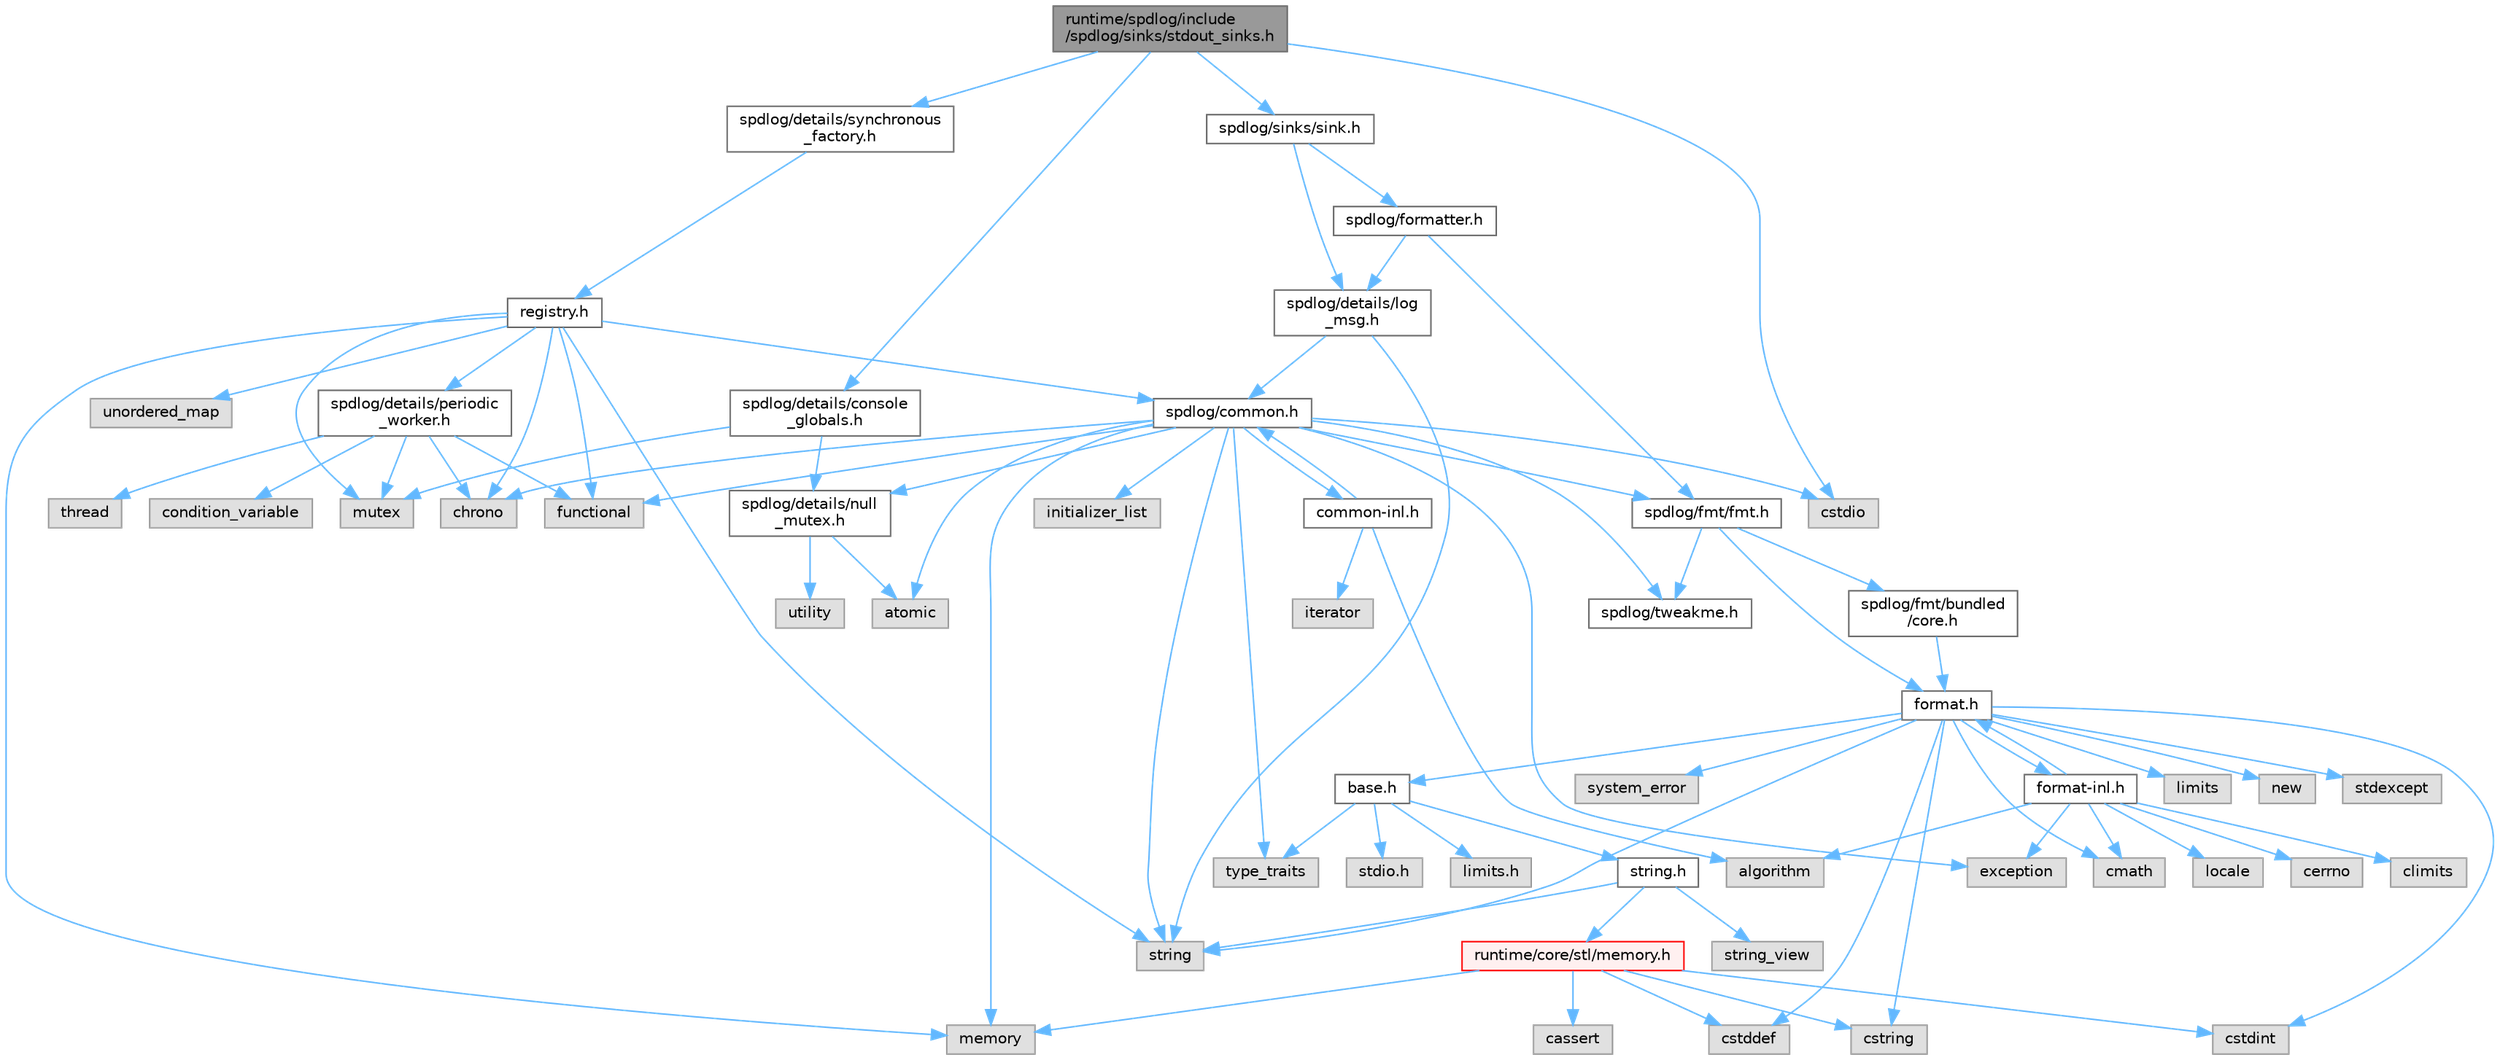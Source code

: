 digraph "runtime/spdlog/include/spdlog/sinks/stdout_sinks.h"
{
 // LATEX_PDF_SIZE
  bgcolor="transparent";
  edge [fontname=Helvetica,fontsize=10,labelfontname=Helvetica,labelfontsize=10];
  node [fontname=Helvetica,fontsize=10,shape=box,height=0.2,width=0.4];
  Node1 [id="Node000001",label="runtime/spdlog/include\l/spdlog/sinks/stdout_sinks.h",height=0.2,width=0.4,color="gray40", fillcolor="grey60", style="filled", fontcolor="black",tooltip=" "];
  Node1 -> Node2 [id="edge1_Node000001_Node000002",color="steelblue1",style="solid",tooltip=" "];
  Node2 [id="Node000002",label="cstdio",height=0.2,width=0.4,color="grey60", fillcolor="#E0E0E0", style="filled",tooltip=" "];
  Node1 -> Node3 [id="edge2_Node000001_Node000003",color="steelblue1",style="solid",tooltip=" "];
  Node3 [id="Node000003",label="spdlog/details/console\l_globals.h",height=0.2,width=0.4,color="grey40", fillcolor="white", style="filled",URL="$console__globals_8h.html",tooltip=" "];
  Node3 -> Node4 [id="edge3_Node000003_Node000004",color="steelblue1",style="solid",tooltip=" "];
  Node4 [id="Node000004",label="mutex",height=0.2,width=0.4,color="grey60", fillcolor="#E0E0E0", style="filled",tooltip=" "];
  Node3 -> Node5 [id="edge4_Node000003_Node000005",color="steelblue1",style="solid",tooltip=" "];
  Node5 [id="Node000005",label="spdlog/details/null\l_mutex.h",height=0.2,width=0.4,color="grey40", fillcolor="white", style="filled",URL="$null__mutex_8h.html",tooltip=" "];
  Node5 -> Node6 [id="edge5_Node000005_Node000006",color="steelblue1",style="solid",tooltip=" "];
  Node6 [id="Node000006",label="atomic",height=0.2,width=0.4,color="grey60", fillcolor="#E0E0E0", style="filled",tooltip=" "];
  Node5 -> Node7 [id="edge6_Node000005_Node000007",color="steelblue1",style="solid",tooltip=" "];
  Node7 [id="Node000007",label="utility",height=0.2,width=0.4,color="grey60", fillcolor="#E0E0E0", style="filled",tooltip=" "];
  Node1 -> Node8 [id="edge7_Node000001_Node000008",color="steelblue1",style="solid",tooltip=" "];
  Node8 [id="Node000008",label="spdlog/details/synchronous\l_factory.h",height=0.2,width=0.4,color="grey40", fillcolor="white", style="filled",URL="$synchronous__factory_8h.html",tooltip=" "];
  Node8 -> Node9 [id="edge8_Node000008_Node000009",color="steelblue1",style="solid",tooltip=" "];
  Node9 [id="Node000009",label="registry.h",height=0.2,width=0.4,color="grey40", fillcolor="white", style="filled",URL="$registry_8h.html",tooltip=" "];
  Node9 -> Node10 [id="edge9_Node000009_Node000010",color="steelblue1",style="solid",tooltip=" "];
  Node10 [id="Node000010",label="spdlog/common.h",height=0.2,width=0.4,color="grey40", fillcolor="white", style="filled",URL="$common_8h.html",tooltip=" "];
  Node10 -> Node5 [id="edge10_Node000010_Node000005",color="steelblue1",style="solid",tooltip=" "];
  Node10 -> Node11 [id="edge11_Node000010_Node000011",color="steelblue1",style="solid",tooltip=" "];
  Node11 [id="Node000011",label="spdlog/tweakme.h",height=0.2,width=0.4,color="grey40", fillcolor="white", style="filled",URL="$tweakme_8h.html",tooltip=" "];
  Node10 -> Node6 [id="edge12_Node000010_Node000006",color="steelblue1",style="solid",tooltip=" "];
  Node10 -> Node12 [id="edge13_Node000010_Node000012",color="steelblue1",style="solid",tooltip=" "];
  Node12 [id="Node000012",label="chrono",height=0.2,width=0.4,color="grey60", fillcolor="#E0E0E0", style="filled",tooltip=" "];
  Node10 -> Node2 [id="edge14_Node000010_Node000002",color="steelblue1",style="solid",tooltip=" "];
  Node10 -> Node13 [id="edge15_Node000010_Node000013",color="steelblue1",style="solid",tooltip=" "];
  Node13 [id="Node000013",label="exception",height=0.2,width=0.4,color="grey60", fillcolor="#E0E0E0", style="filled",tooltip=" "];
  Node10 -> Node14 [id="edge16_Node000010_Node000014",color="steelblue1",style="solid",tooltip=" "];
  Node14 [id="Node000014",label="functional",height=0.2,width=0.4,color="grey60", fillcolor="#E0E0E0", style="filled",tooltip=" "];
  Node10 -> Node15 [id="edge17_Node000010_Node000015",color="steelblue1",style="solid",tooltip=" "];
  Node15 [id="Node000015",label="initializer_list",height=0.2,width=0.4,color="grey60", fillcolor="#E0E0E0", style="filled",tooltip=" "];
  Node10 -> Node16 [id="edge18_Node000010_Node000016",color="steelblue1",style="solid",tooltip=" "];
  Node16 [id="Node000016",label="memory",height=0.2,width=0.4,color="grey60", fillcolor="#E0E0E0", style="filled",tooltip=" "];
  Node10 -> Node17 [id="edge19_Node000010_Node000017",color="steelblue1",style="solid",tooltip=" "];
  Node17 [id="Node000017",label="string",height=0.2,width=0.4,color="grey60", fillcolor="#E0E0E0", style="filled",tooltip=" "];
  Node10 -> Node18 [id="edge20_Node000010_Node000018",color="steelblue1",style="solid",tooltip=" "];
  Node18 [id="Node000018",label="type_traits",height=0.2,width=0.4,color="grey60", fillcolor="#E0E0E0", style="filled",tooltip=" "];
  Node10 -> Node19 [id="edge21_Node000010_Node000019",color="steelblue1",style="solid",tooltip=" "];
  Node19 [id="Node000019",label="spdlog/fmt/fmt.h",height=0.2,width=0.4,color="grey40", fillcolor="white", style="filled",URL="$fmt_8h.html",tooltip=" "];
  Node19 -> Node11 [id="edge22_Node000019_Node000011",color="steelblue1",style="solid",tooltip=" "];
  Node19 -> Node20 [id="edge23_Node000019_Node000020",color="steelblue1",style="solid",tooltip=" "];
  Node20 [id="Node000020",label="spdlog/fmt/bundled\l/core.h",height=0.2,width=0.4,color="grey40", fillcolor="white", style="filled",URL="$core_8h.html",tooltip=" "];
  Node20 -> Node21 [id="edge24_Node000020_Node000021",color="steelblue1",style="solid",tooltip=" "];
  Node21 [id="Node000021",label="format.h",height=0.2,width=0.4,color="grey40", fillcolor="white", style="filled",URL="$spdlog_2include_2spdlog_2fmt_2bundled_2format_8h.html",tooltip=" "];
  Node21 -> Node22 [id="edge25_Node000021_Node000022",color="steelblue1",style="solid",tooltip=" "];
  Node22 [id="Node000022",label="base.h",height=0.2,width=0.4,color="grey40", fillcolor="white", style="filled",URL="$base_8h.html",tooltip=" "];
  Node22 -> Node23 [id="edge26_Node000022_Node000023",color="steelblue1",style="solid",tooltip=" "];
  Node23 [id="Node000023",label="limits.h",height=0.2,width=0.4,color="grey60", fillcolor="#E0E0E0", style="filled",tooltip=" "];
  Node22 -> Node24 [id="edge27_Node000022_Node000024",color="steelblue1",style="solid",tooltip=" "];
  Node24 [id="Node000024",label="stdio.h",height=0.2,width=0.4,color="grey60", fillcolor="#E0E0E0", style="filled",tooltip=" "];
  Node22 -> Node25 [id="edge28_Node000022_Node000025",color="steelblue1",style="solid",tooltip=" "];
  Node25 [id="Node000025",label="string.h",height=0.2,width=0.4,color="grey40", fillcolor="white", style="filled",URL="$string_8h.html",tooltip=" "];
  Node25 -> Node17 [id="edge29_Node000025_Node000017",color="steelblue1",style="solid",tooltip=" "];
  Node25 -> Node26 [id="edge30_Node000025_Node000026",color="steelblue1",style="solid",tooltip=" "];
  Node26 [id="Node000026",label="string_view",height=0.2,width=0.4,color="grey60", fillcolor="#E0E0E0", style="filled",tooltip=" "];
  Node25 -> Node27 [id="edge31_Node000025_Node000027",color="steelblue1",style="solid",tooltip=" "];
  Node27 [id="Node000027",label="runtime/core/stl/memory.h",height=0.2,width=0.4,color="red", fillcolor="#FFF0F0", style="filled",URL="$core_2stl_2memory_8h.html",tooltip=" "];
  Node27 -> Node28 [id="edge32_Node000027_Node000028",color="steelblue1",style="solid",tooltip=" "];
  Node28 [id="Node000028",label="cstddef",height=0.2,width=0.4,color="grey60", fillcolor="#E0E0E0", style="filled",tooltip=" "];
  Node27 -> Node29 [id="edge33_Node000027_Node000029",color="steelblue1",style="solid",tooltip=" "];
  Node29 [id="Node000029",label="cstdint",height=0.2,width=0.4,color="grey60", fillcolor="#E0E0E0", style="filled",tooltip=" "];
  Node27 -> Node30 [id="edge34_Node000027_Node000030",color="steelblue1",style="solid",tooltip=" "];
  Node30 [id="Node000030",label="cassert",height=0.2,width=0.4,color="grey60", fillcolor="#E0E0E0", style="filled",tooltip=" "];
  Node27 -> Node16 [id="edge35_Node000027_Node000016",color="steelblue1",style="solid",tooltip=" "];
  Node27 -> Node31 [id="edge36_Node000027_Node000031",color="steelblue1",style="solid",tooltip=" "];
  Node31 [id="Node000031",label="cstring",height=0.2,width=0.4,color="grey60", fillcolor="#E0E0E0", style="filled",tooltip=" "];
  Node22 -> Node18 [id="edge37_Node000022_Node000018",color="steelblue1",style="solid",tooltip=" "];
  Node21 -> Node169 [id="edge38_Node000021_Node000169",color="steelblue1",style="solid",tooltip=" "];
  Node169 [id="Node000169",label="cmath",height=0.2,width=0.4,color="grey60", fillcolor="#E0E0E0", style="filled",tooltip=" "];
  Node21 -> Node28 [id="edge39_Node000021_Node000028",color="steelblue1",style="solid",tooltip=" "];
  Node21 -> Node29 [id="edge40_Node000021_Node000029",color="steelblue1",style="solid",tooltip=" "];
  Node21 -> Node31 [id="edge41_Node000021_Node000031",color="steelblue1",style="solid",tooltip=" "];
  Node21 -> Node170 [id="edge42_Node000021_Node000170",color="steelblue1",style="solid",tooltip=" "];
  Node170 [id="Node000170",label="limits",height=0.2,width=0.4,color="grey60", fillcolor="#E0E0E0", style="filled",tooltip=" "];
  Node21 -> Node67 [id="edge43_Node000021_Node000067",color="steelblue1",style="solid",tooltip=" "];
  Node67 [id="Node000067",label="new",height=0.2,width=0.4,color="grey60", fillcolor="#E0E0E0", style="filled",tooltip=" "];
  Node21 -> Node171 [id="edge44_Node000021_Node000171",color="steelblue1",style="solid",tooltip=" "];
  Node171 [id="Node000171",label="stdexcept",height=0.2,width=0.4,color="grey60", fillcolor="#E0E0E0", style="filled",tooltip=" "];
  Node21 -> Node17 [id="edge45_Node000021_Node000017",color="steelblue1",style="solid",tooltip=" "];
  Node21 -> Node172 [id="edge46_Node000021_Node000172",color="steelblue1",style="solid",tooltip=" "];
  Node172 [id="Node000172",label="system_error",height=0.2,width=0.4,color="grey60", fillcolor="#E0E0E0", style="filled",tooltip=" "];
  Node21 -> Node173 [id="edge47_Node000021_Node000173",color="steelblue1",style="solid",tooltip=" "];
  Node173 [id="Node000173",label="format-inl.h",height=0.2,width=0.4,color="grey40", fillcolor="white", style="filled",URL="$format-inl_8h.html",tooltip=" "];
  Node173 -> Node174 [id="edge48_Node000173_Node000174",color="steelblue1",style="solid",tooltip=" "];
  Node174 [id="Node000174",label="algorithm",height=0.2,width=0.4,color="grey60", fillcolor="#E0E0E0", style="filled",tooltip=" "];
  Node173 -> Node175 [id="edge49_Node000173_Node000175",color="steelblue1",style="solid",tooltip=" "];
  Node175 [id="Node000175",label="cerrno",height=0.2,width=0.4,color="grey60", fillcolor="#E0E0E0", style="filled",tooltip=" "];
  Node173 -> Node176 [id="edge50_Node000173_Node000176",color="steelblue1",style="solid",tooltip=" "];
  Node176 [id="Node000176",label="climits",height=0.2,width=0.4,color="grey60", fillcolor="#E0E0E0", style="filled",tooltip=" "];
  Node173 -> Node169 [id="edge51_Node000173_Node000169",color="steelblue1",style="solid",tooltip=" "];
  Node173 -> Node13 [id="edge52_Node000173_Node000013",color="steelblue1",style="solid",tooltip=" "];
  Node173 -> Node21 [id="edge53_Node000173_Node000021",color="steelblue1",style="solid",tooltip=" "];
  Node173 -> Node177 [id="edge54_Node000173_Node000177",color="steelblue1",style="solid",tooltip=" "];
  Node177 [id="Node000177",label="locale",height=0.2,width=0.4,color="grey60", fillcolor="#E0E0E0", style="filled",tooltip=" "];
  Node19 -> Node21 [id="edge55_Node000019_Node000021",color="steelblue1",style="solid",tooltip=" "];
  Node10 -> Node178 [id="edge56_Node000010_Node000178",color="steelblue1",style="solid",tooltip=" "];
  Node178 [id="Node000178",label="common-inl.h",height=0.2,width=0.4,color="grey40", fillcolor="white", style="filled",URL="$common-inl_8h.html",tooltip=" "];
  Node178 -> Node10 [id="edge57_Node000178_Node000010",color="steelblue1",style="solid",tooltip=" "];
  Node178 -> Node174 [id="edge58_Node000178_Node000174",color="steelblue1",style="solid",tooltip=" "];
  Node178 -> Node179 [id="edge59_Node000178_Node000179",color="steelblue1",style="solid",tooltip=" "];
  Node179 [id="Node000179",label="iterator",height=0.2,width=0.4,color="grey60", fillcolor="#E0E0E0", style="filled",tooltip=" "];
  Node9 -> Node180 [id="edge60_Node000009_Node000180",color="steelblue1",style="solid",tooltip=" "];
  Node180 [id="Node000180",label="spdlog/details/periodic\l_worker.h",height=0.2,width=0.4,color="grey40", fillcolor="white", style="filled",URL="$periodic__worker_8h.html",tooltip=" "];
  Node180 -> Node12 [id="edge61_Node000180_Node000012",color="steelblue1",style="solid",tooltip=" "];
  Node180 -> Node181 [id="edge62_Node000180_Node000181",color="steelblue1",style="solid",tooltip=" "];
  Node181 [id="Node000181",label="condition_variable",height=0.2,width=0.4,color="grey60", fillcolor="#E0E0E0", style="filled",tooltip=" "];
  Node180 -> Node14 [id="edge63_Node000180_Node000014",color="steelblue1",style="solid",tooltip=" "];
  Node180 -> Node4 [id="edge64_Node000180_Node000004",color="steelblue1",style="solid",tooltip=" "];
  Node180 -> Node182 [id="edge65_Node000180_Node000182",color="steelblue1",style="solid",tooltip=" "];
  Node182 [id="Node000182",label="thread",height=0.2,width=0.4,color="grey60", fillcolor="#E0E0E0", style="filled",tooltip=" "];
  Node9 -> Node12 [id="edge66_Node000009_Node000012",color="steelblue1",style="solid",tooltip=" "];
  Node9 -> Node14 [id="edge67_Node000009_Node000014",color="steelblue1",style="solid",tooltip=" "];
  Node9 -> Node16 [id="edge68_Node000009_Node000016",color="steelblue1",style="solid",tooltip=" "];
  Node9 -> Node4 [id="edge69_Node000009_Node000004",color="steelblue1",style="solid",tooltip=" "];
  Node9 -> Node17 [id="edge70_Node000009_Node000017",color="steelblue1",style="solid",tooltip=" "];
  Node9 -> Node183 [id="edge71_Node000009_Node000183",color="steelblue1",style="solid",tooltip=" "];
  Node183 [id="Node000183",label="unordered_map",height=0.2,width=0.4,color="grey60", fillcolor="#E0E0E0", style="filled",tooltip=" "];
  Node1 -> Node184 [id="edge72_Node000001_Node000184",color="steelblue1",style="solid",tooltip=" "];
  Node184 [id="Node000184",label="spdlog/sinks/sink.h",height=0.2,width=0.4,color="grey40", fillcolor="white", style="filled",URL="$sink_8h.html",tooltip=" "];
  Node184 -> Node185 [id="edge73_Node000184_Node000185",color="steelblue1",style="solid",tooltip=" "];
  Node185 [id="Node000185",label="spdlog/details/log\l_msg.h",height=0.2,width=0.4,color="grey40", fillcolor="white", style="filled",URL="$log__msg_8h.html",tooltip=" "];
  Node185 -> Node10 [id="edge74_Node000185_Node000010",color="steelblue1",style="solid",tooltip=" "];
  Node185 -> Node17 [id="edge75_Node000185_Node000017",color="steelblue1",style="solid",tooltip=" "];
  Node184 -> Node186 [id="edge76_Node000184_Node000186",color="steelblue1",style="solid",tooltip=" "];
  Node186 [id="Node000186",label="spdlog/formatter.h",height=0.2,width=0.4,color="grey40", fillcolor="white", style="filled",URL="$formatter_8h.html",tooltip=" "];
  Node186 -> Node185 [id="edge77_Node000186_Node000185",color="steelblue1",style="solid",tooltip=" "];
  Node186 -> Node19 [id="edge78_Node000186_Node000019",color="steelblue1",style="solid",tooltip=" "];
}

